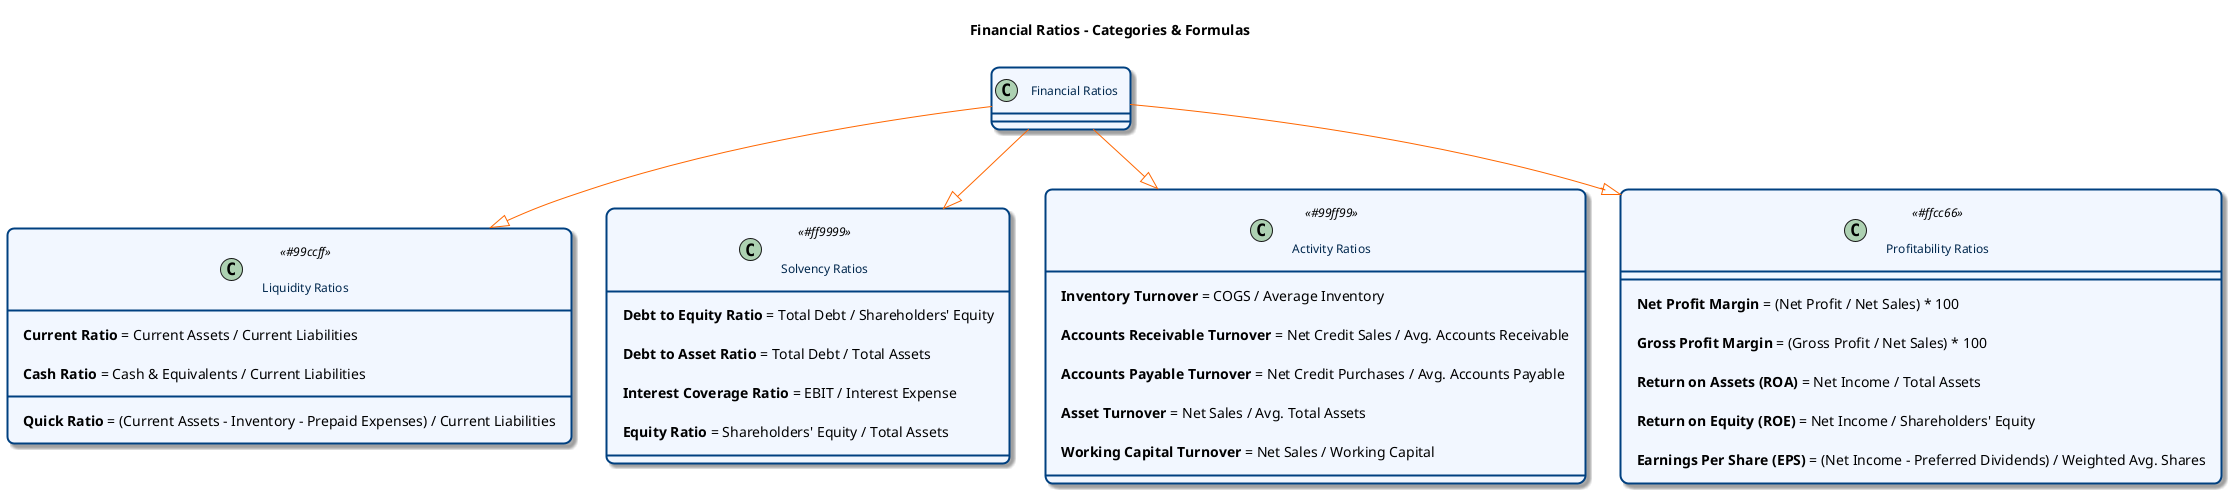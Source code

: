 @startuml
title Financial Ratios - Categories & Formulas
skinparam BackgroundColor #ffffff
skinparam ClassBackgroundColor #f2f7ff
skinparam ClassBorderColor #004080
skinparam ClassFontColor #00274d
skinparam ClassFontSize 12
skinparam ArrowColor #ff6600
skinparam Shadowing true
skinparam RoundCorner 15
skinparam Padding 10
skinparam ClassBorderThickness 2
skinparam ClassAttributeIconSize 0

class "Financial Ratios" as FR {
}

class "Liquidity Ratios" as LR <<#99ccff>> {
  **Current Ratio** = Current Assets / Current Liabilities
  **Quick Ratio** = (Current Assets - Inventory - Prepaid Expenses) / Current Liabilities
  **Cash Ratio** = Cash & Equivalents / Current Liabilities
}

class "Solvency Ratios" as SR <<#ff9999>> {
  **Debt to Equity Ratio** = Total Debt / Shareholders' Equity
  **Debt to Asset Ratio** = Total Debt / Total Assets
  **Interest Coverage Ratio** = EBIT / Interest Expense
  **Equity Ratio** = Shareholders' Equity / Total Assets
}

class "Activity Ratios" as AR <<#99ff99>> {
  **Inventory Turnover** = COGS / Average Inventory
  **Accounts Receivable Turnover** = Net Credit Sales / Avg. Accounts Receivable
  **Accounts Payable Turnover** = Net Credit Purchases / Avg. Accounts Payable
  **Asset Turnover** = Net Sales / Avg. Total Assets
  **Working Capital Turnover** = Net Sales / Working Capital
}

class "Profitability Ratios" as PR <<#ffcc66>> {
  **Net Profit Margin** = (Net Profit / Net Sales) * 100
  **Gross Profit Margin** = (Gross Profit / Net Sales) * 100
  **Return on Assets (ROA)** = Net Income / Total Assets
  **Return on Equity (ROE)** = Net Income / Shareholders' Equity
  **Earnings Per Share (EPS)** = (Net Income - Preferred Dividends) / Weighted Avg. Shares
}

FR --|> LR
FR --|> SR
FR --|> AR
FR --|> PR

@enduml
